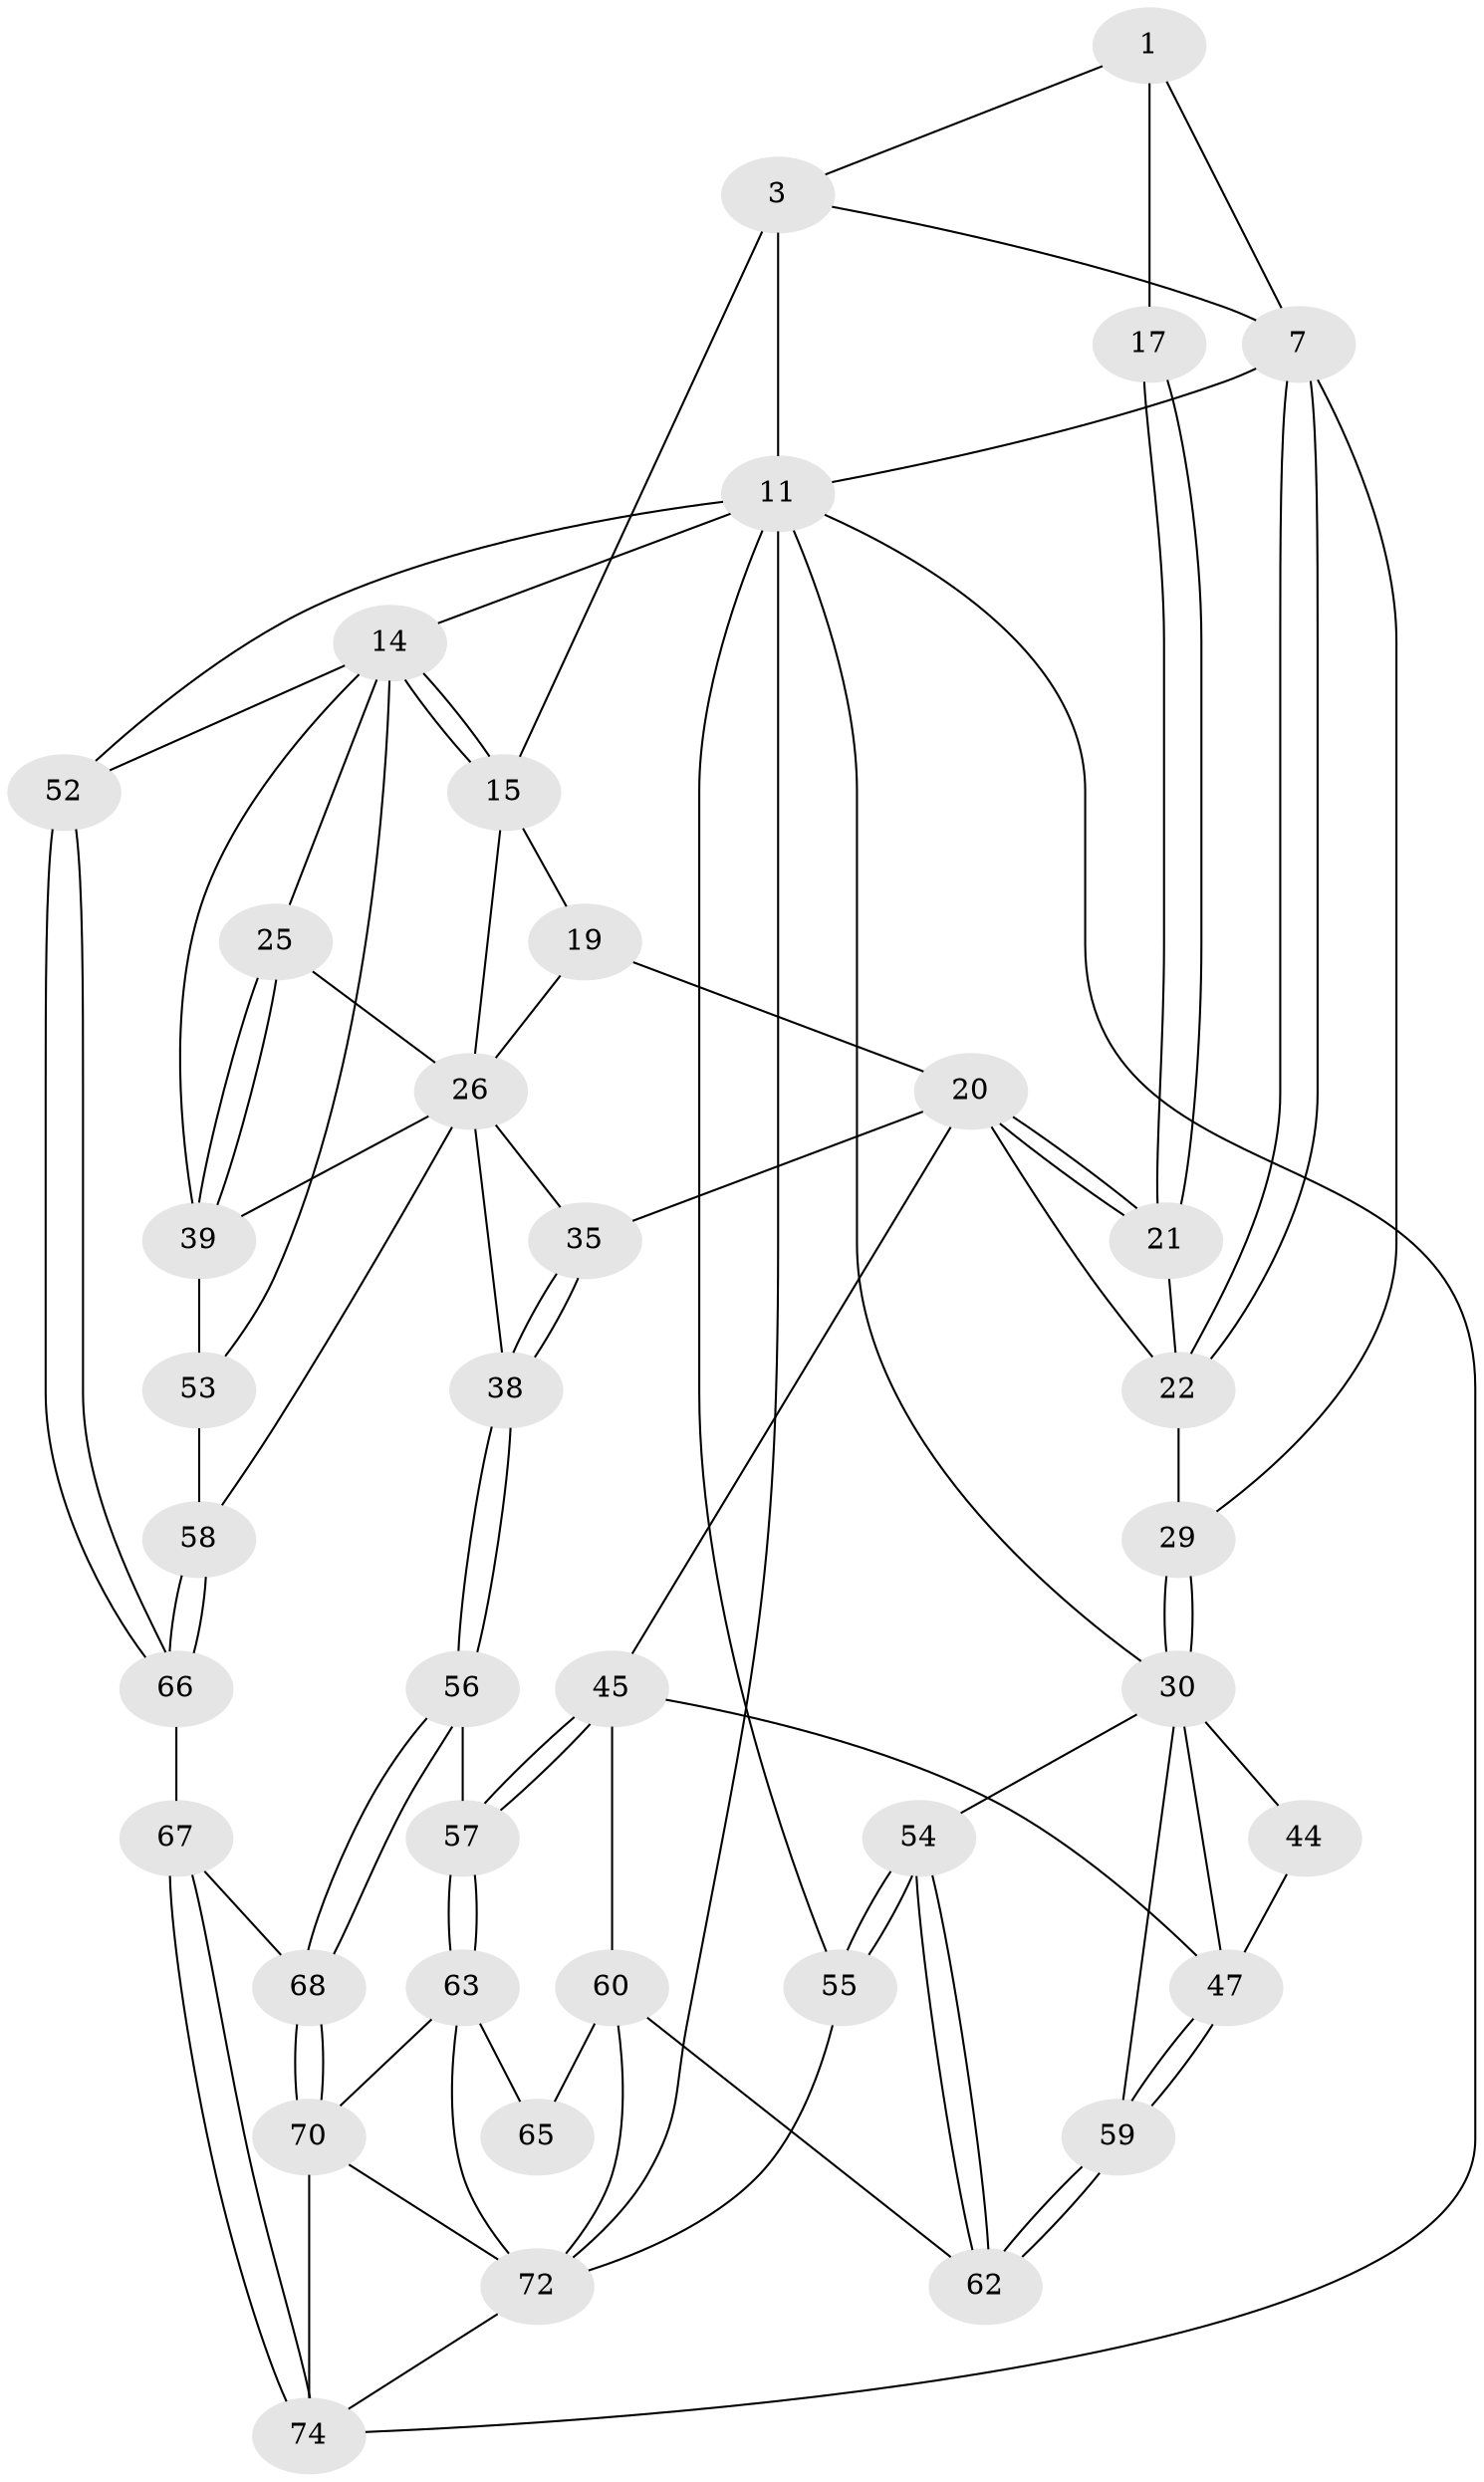 // original degree distribution, {3: 0.038461538461538464, 4: 0.2564102564102564, 5: 0.44871794871794873, 6: 0.2564102564102564}
// Generated by graph-tools (version 1.1) at 2025/17/03/09/25 04:17:19]
// undirected, 39 vertices, 92 edges
graph export_dot {
graph [start="1"]
  node [color=gray90,style=filled];
  1 [pos="+0.30551250583387535+0.16288601921197693",super="+2+6"];
  3 [pos="+0.5709335928136446+0",super="+4"];
  7 [pos="+0.2763947784121561+0.2807357390992478",super="+8"];
  11 [pos="+0+0",super="+12+13"];
  14 [pos="+1+0.21008914917731383",super="+24"];
  15 [pos="+0.9539204191882992+0.2104381443282054",super="+23+16"];
  17 [pos="+0.4899481572672559+0.14805793875591797"];
  19 [pos="+0.576072341857614+0.3838131152248263"];
  20 [pos="+0.5459028971274353+0.3762869825169777",super="+33"];
  21 [pos="+0.48480300493897865+0.33310660309932627"];
  22 [pos="+0.4598945732298208+0.3371964205224648",super="+31"];
  25 [pos="+0.9387062287473821+0.4643890573764786"];
  26 [pos="+0.8319230034855144+0.4703440382414267",super="+36+27"];
  29 [pos="+0.19170052256703105+0.3510381090230718"];
  30 [pos="+0+0.5386598443369194",super="+41"];
  35 [pos="+0.654383148967159+0.6675669690323341"];
  38 [pos="+0.6660560497936208+0.6905771123881486"];
  39 [pos="+0.8977590237336938+0.5993799409163415",super="+40"];
  44 [pos="+0.23304259440684805+0.5332388371969011"];
  45 [pos="+0.33446818057161687+0.6974989245665906",super="+46"];
  47 [pos="+0.19423051450098988+0.7142019070245001",super="+48"];
  52 [pos="+1+1"];
  53 [pos="+0.956541523393274+0.705597096114324"];
  54 [pos="+0+0.7555755488354196"];
  55 [pos="+0+1"];
  56 [pos="+0.632179000532281+0.752313702911015"];
  57 [pos="+0.37898601333524934+0.7512309814466527"];
  58 [pos="+0.8252390503573663+0.7411962644892963"];
  59 [pos="+0.13692952084048546+0.7664992149169769"];
  60 [pos="+0.2425852390248905+0.7454374938608016",super="+61"];
  62 [pos="+0.10463174645587621+0.8391960175924342"];
  63 [pos="+0.35901563740821657+0.8705102328842315",super="+64"];
  65 [pos="+0.23505395459969305+0.829188361312445"];
  66 [pos="+0.8963740402242139+0.8395404188120357"];
  67 [pos="+0.7494174155680715+0.898802955457993"];
  68 [pos="+0.6318519680540393+0.7765004144661218"];
  70 [pos="+0.6065484608205497+0.8328589541808981",super="+71"];
  72 [pos="+0.19617282380134418+1",super="+73"];
  74 [pos="+0.8293491099425454+1",super="+75"];
  1 -- 3;
  1 -- 17 [weight=2];
  1 -- 7;
  3 -- 11 [weight=2];
  3 -- 7;
  3 -- 15;
  7 -- 22;
  7 -- 22;
  7 -- 29;
  7 -- 11;
  11 -- 55 [weight=2];
  11 -- 30;
  11 -- 52;
  11 -- 72;
  11 -- 74;
  11 -- 14;
  14 -- 15;
  14 -- 15;
  14 -- 52;
  14 -- 53;
  14 -- 39;
  14 -- 25;
  15 -- 26;
  15 -- 19;
  17 -- 21;
  17 -- 21;
  19 -- 20;
  19 -- 26;
  20 -- 21;
  20 -- 21;
  20 -- 35;
  20 -- 45;
  20 -- 22;
  21 -- 22;
  22 -- 29;
  25 -- 26;
  25 -- 39;
  25 -- 39;
  26 -- 58;
  26 -- 38;
  26 -- 39;
  26 -- 35;
  29 -- 30;
  29 -- 30;
  30 -- 54;
  30 -- 59;
  30 -- 44;
  30 -- 47;
  35 -- 38;
  35 -- 38;
  38 -- 56;
  38 -- 56;
  39 -- 53;
  44 -- 47;
  45 -- 57;
  45 -- 57;
  45 -- 60;
  45 -- 47;
  47 -- 59;
  47 -- 59;
  52 -- 66;
  52 -- 66;
  53 -- 58;
  54 -- 55;
  54 -- 55;
  54 -- 62;
  54 -- 62;
  55 -- 72;
  56 -- 57;
  56 -- 68;
  56 -- 68;
  57 -- 63;
  57 -- 63;
  58 -- 66;
  58 -- 66;
  59 -- 62;
  59 -- 62;
  60 -- 65 [weight=2];
  60 -- 72;
  60 -- 62;
  63 -- 72;
  63 -- 65;
  63 -- 70;
  66 -- 67;
  67 -- 68;
  67 -- 74;
  67 -- 74;
  68 -- 70;
  68 -- 70;
  70 -- 74;
  70 -- 72;
  72 -- 74;
}
